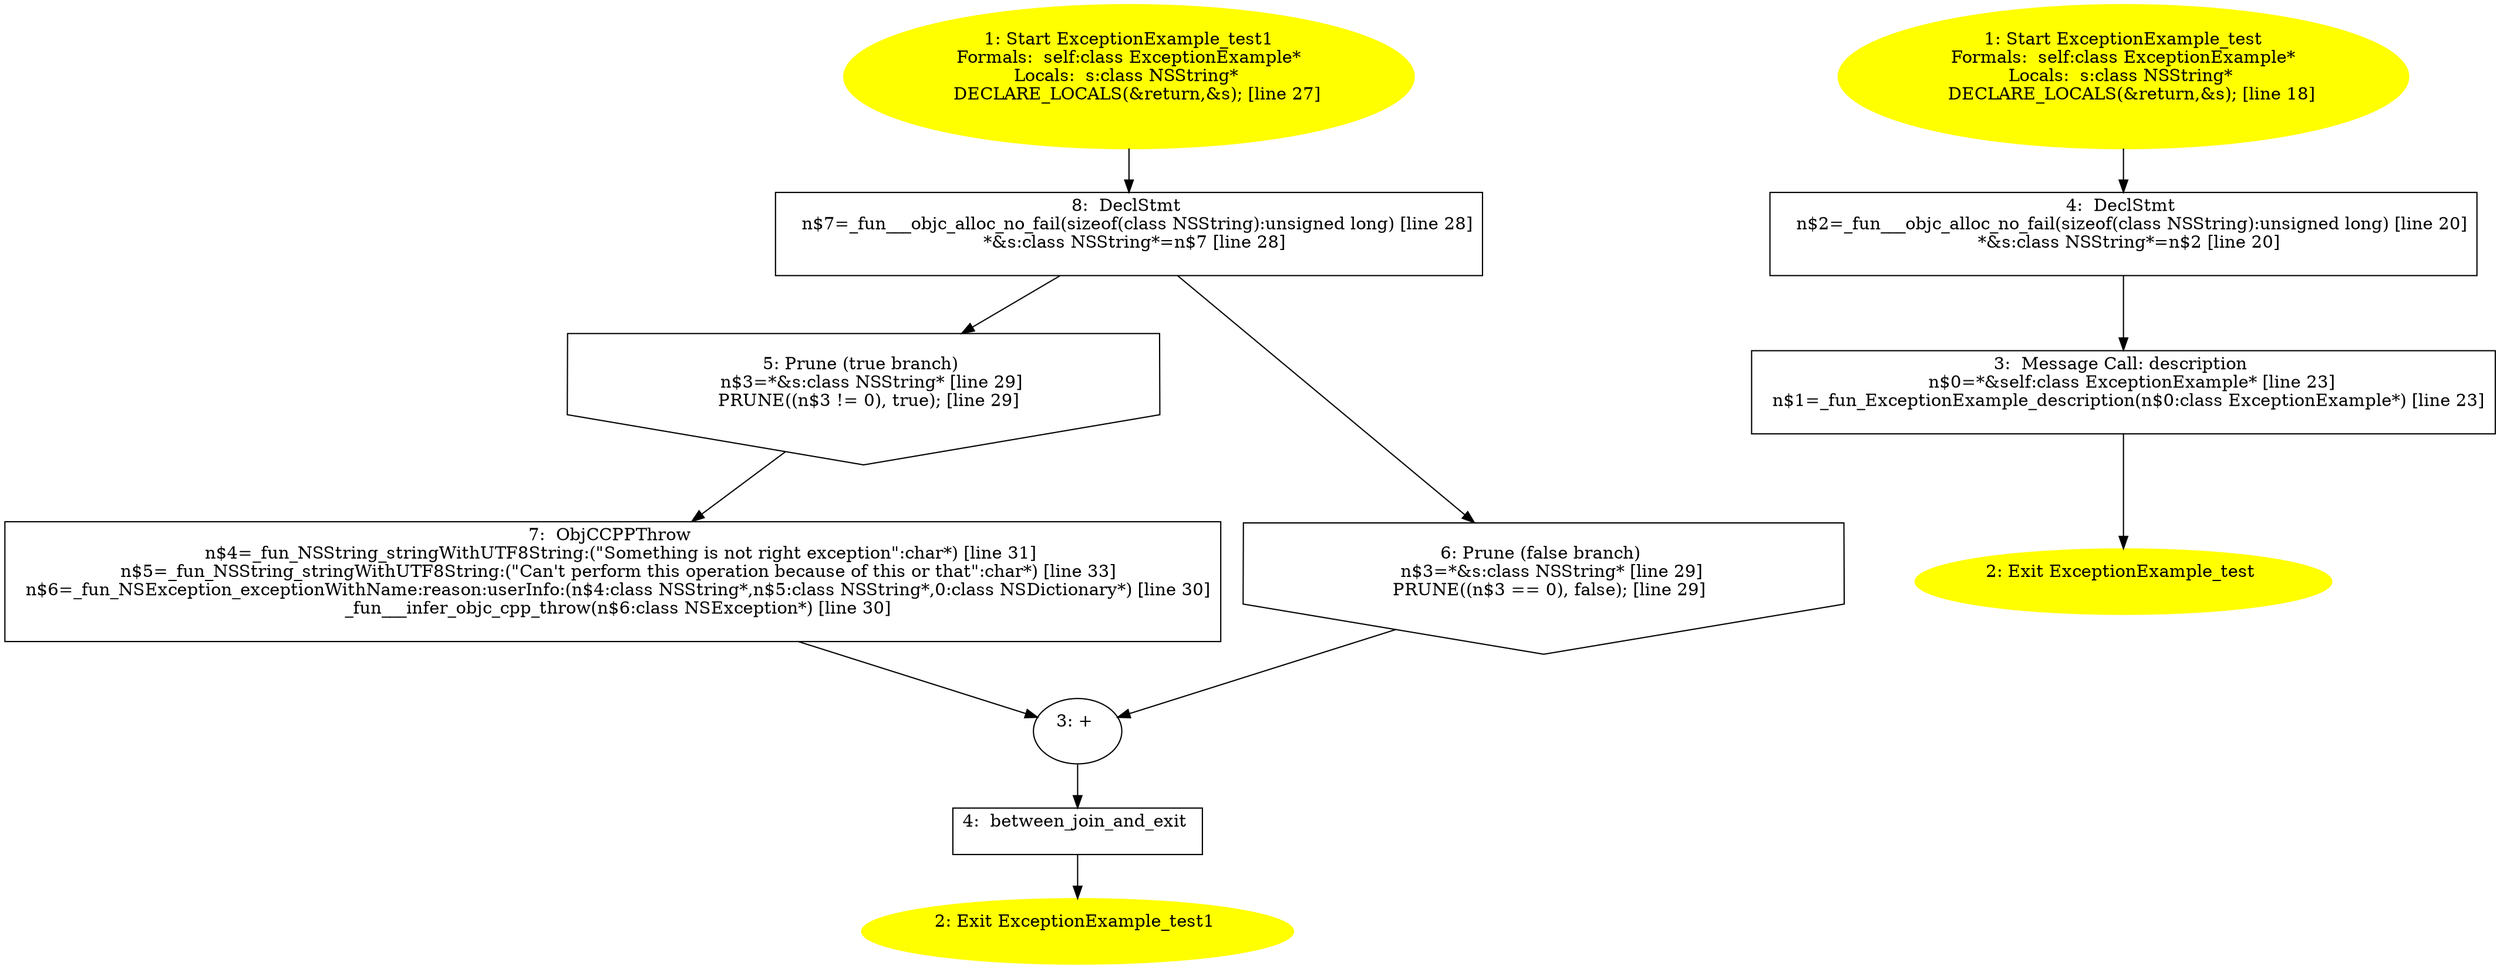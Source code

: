 /* @generated */
digraph iCFG {
"ExceptionExample_test1instance.59e4aab0262ce59f2d651672b2a3d139_8" [label="8:  DeclStmt \n   n$7=_fun___objc_alloc_no_fail(sizeof(class NSString):unsigned long) [line 28]\n  *&s:class NSString*=n$7 [line 28]\n " shape="box"]
	

	 "ExceptionExample_test1instance.59e4aab0262ce59f2d651672b2a3d139_8" -> "ExceptionExample_test1instance.59e4aab0262ce59f2d651672b2a3d139_5" ;
	 "ExceptionExample_test1instance.59e4aab0262ce59f2d651672b2a3d139_8" -> "ExceptionExample_test1instance.59e4aab0262ce59f2d651672b2a3d139_6" ;
"ExceptionExample_test1instance.59e4aab0262ce59f2d651672b2a3d139_7" [label="7:  ObjCCPPThrow \n   n$4=_fun_NSString_stringWithUTF8String:(\"Something is not right exception\":char*) [line 31]\n  n$5=_fun_NSString_stringWithUTF8String:(\"Can't perform this operation because of this or that\":char*) [line 33]\n  n$6=_fun_NSException_exceptionWithName:reason:userInfo:(n$4:class NSString*,n$5:class NSString*,0:class NSDictionary*) [line 30]\n  _fun___infer_objc_cpp_throw(n$6:class NSException*) [line 30]\n " shape="box"]
	

	 "ExceptionExample_test1instance.59e4aab0262ce59f2d651672b2a3d139_7" -> "ExceptionExample_test1instance.59e4aab0262ce59f2d651672b2a3d139_3" ;
"ExceptionExample_test1instance.59e4aab0262ce59f2d651672b2a3d139_6" [label="6: Prune (false branch) \n   n$3=*&s:class NSString* [line 29]\n  PRUNE((n$3 == 0), false); [line 29]\n " shape="invhouse"]
	

	 "ExceptionExample_test1instance.59e4aab0262ce59f2d651672b2a3d139_6" -> "ExceptionExample_test1instance.59e4aab0262ce59f2d651672b2a3d139_3" ;
"ExceptionExample_test1instance.59e4aab0262ce59f2d651672b2a3d139_5" [label="5: Prune (true branch) \n   n$3=*&s:class NSString* [line 29]\n  PRUNE((n$3 != 0), true); [line 29]\n " shape="invhouse"]
	

	 "ExceptionExample_test1instance.59e4aab0262ce59f2d651672b2a3d139_5" -> "ExceptionExample_test1instance.59e4aab0262ce59f2d651672b2a3d139_7" ;
"ExceptionExample_test1instance.59e4aab0262ce59f2d651672b2a3d139_4" [label="4:  between_join_and_exit \n  " shape="box"]
	

	 "ExceptionExample_test1instance.59e4aab0262ce59f2d651672b2a3d139_4" -> "ExceptionExample_test1instance.59e4aab0262ce59f2d651672b2a3d139_2" ;
"ExceptionExample_test1instance.59e4aab0262ce59f2d651672b2a3d139_3" [label="3: + \n  " ]
	

	 "ExceptionExample_test1instance.59e4aab0262ce59f2d651672b2a3d139_3" -> "ExceptionExample_test1instance.59e4aab0262ce59f2d651672b2a3d139_4" ;
"ExceptionExample_test1instance.59e4aab0262ce59f2d651672b2a3d139_2" [label="2: Exit ExceptionExample_test1 \n  " color=yellow style=filled]
	

"ExceptionExample_test1instance.59e4aab0262ce59f2d651672b2a3d139_1" [label="1: Start ExceptionExample_test1\nFormals:  self:class ExceptionExample*\nLocals:  s:class NSString* \n   DECLARE_LOCALS(&return,&s); [line 27]\n " color=yellow style=filled]
	

	 "ExceptionExample_test1instance.59e4aab0262ce59f2d651672b2a3d139_1" -> "ExceptionExample_test1instance.59e4aab0262ce59f2d651672b2a3d139_8" ;
"ExceptionExample_testinstance.73eacc9b33bf2e48d174650df16040f3_4" [label="4:  DeclStmt \n   n$2=_fun___objc_alloc_no_fail(sizeof(class NSString):unsigned long) [line 20]\n  *&s:class NSString*=n$2 [line 20]\n " shape="box"]
	

	 "ExceptionExample_testinstance.73eacc9b33bf2e48d174650df16040f3_4" -> "ExceptionExample_testinstance.73eacc9b33bf2e48d174650df16040f3_3" ;
"ExceptionExample_testinstance.73eacc9b33bf2e48d174650df16040f3_3" [label="3:  Message Call: description \n   n$0=*&self:class ExceptionExample* [line 23]\n  n$1=_fun_ExceptionExample_description(n$0:class ExceptionExample*) [line 23]\n " shape="box"]
	

	 "ExceptionExample_testinstance.73eacc9b33bf2e48d174650df16040f3_3" -> "ExceptionExample_testinstance.73eacc9b33bf2e48d174650df16040f3_2" ;
"ExceptionExample_testinstance.73eacc9b33bf2e48d174650df16040f3_2" [label="2: Exit ExceptionExample_test \n  " color=yellow style=filled]
	

"ExceptionExample_testinstance.73eacc9b33bf2e48d174650df16040f3_1" [label="1: Start ExceptionExample_test\nFormals:  self:class ExceptionExample*\nLocals:  s:class NSString* \n   DECLARE_LOCALS(&return,&s); [line 18]\n " color=yellow style=filled]
	

	 "ExceptionExample_testinstance.73eacc9b33bf2e48d174650df16040f3_1" -> "ExceptionExample_testinstance.73eacc9b33bf2e48d174650df16040f3_4" ;
}
